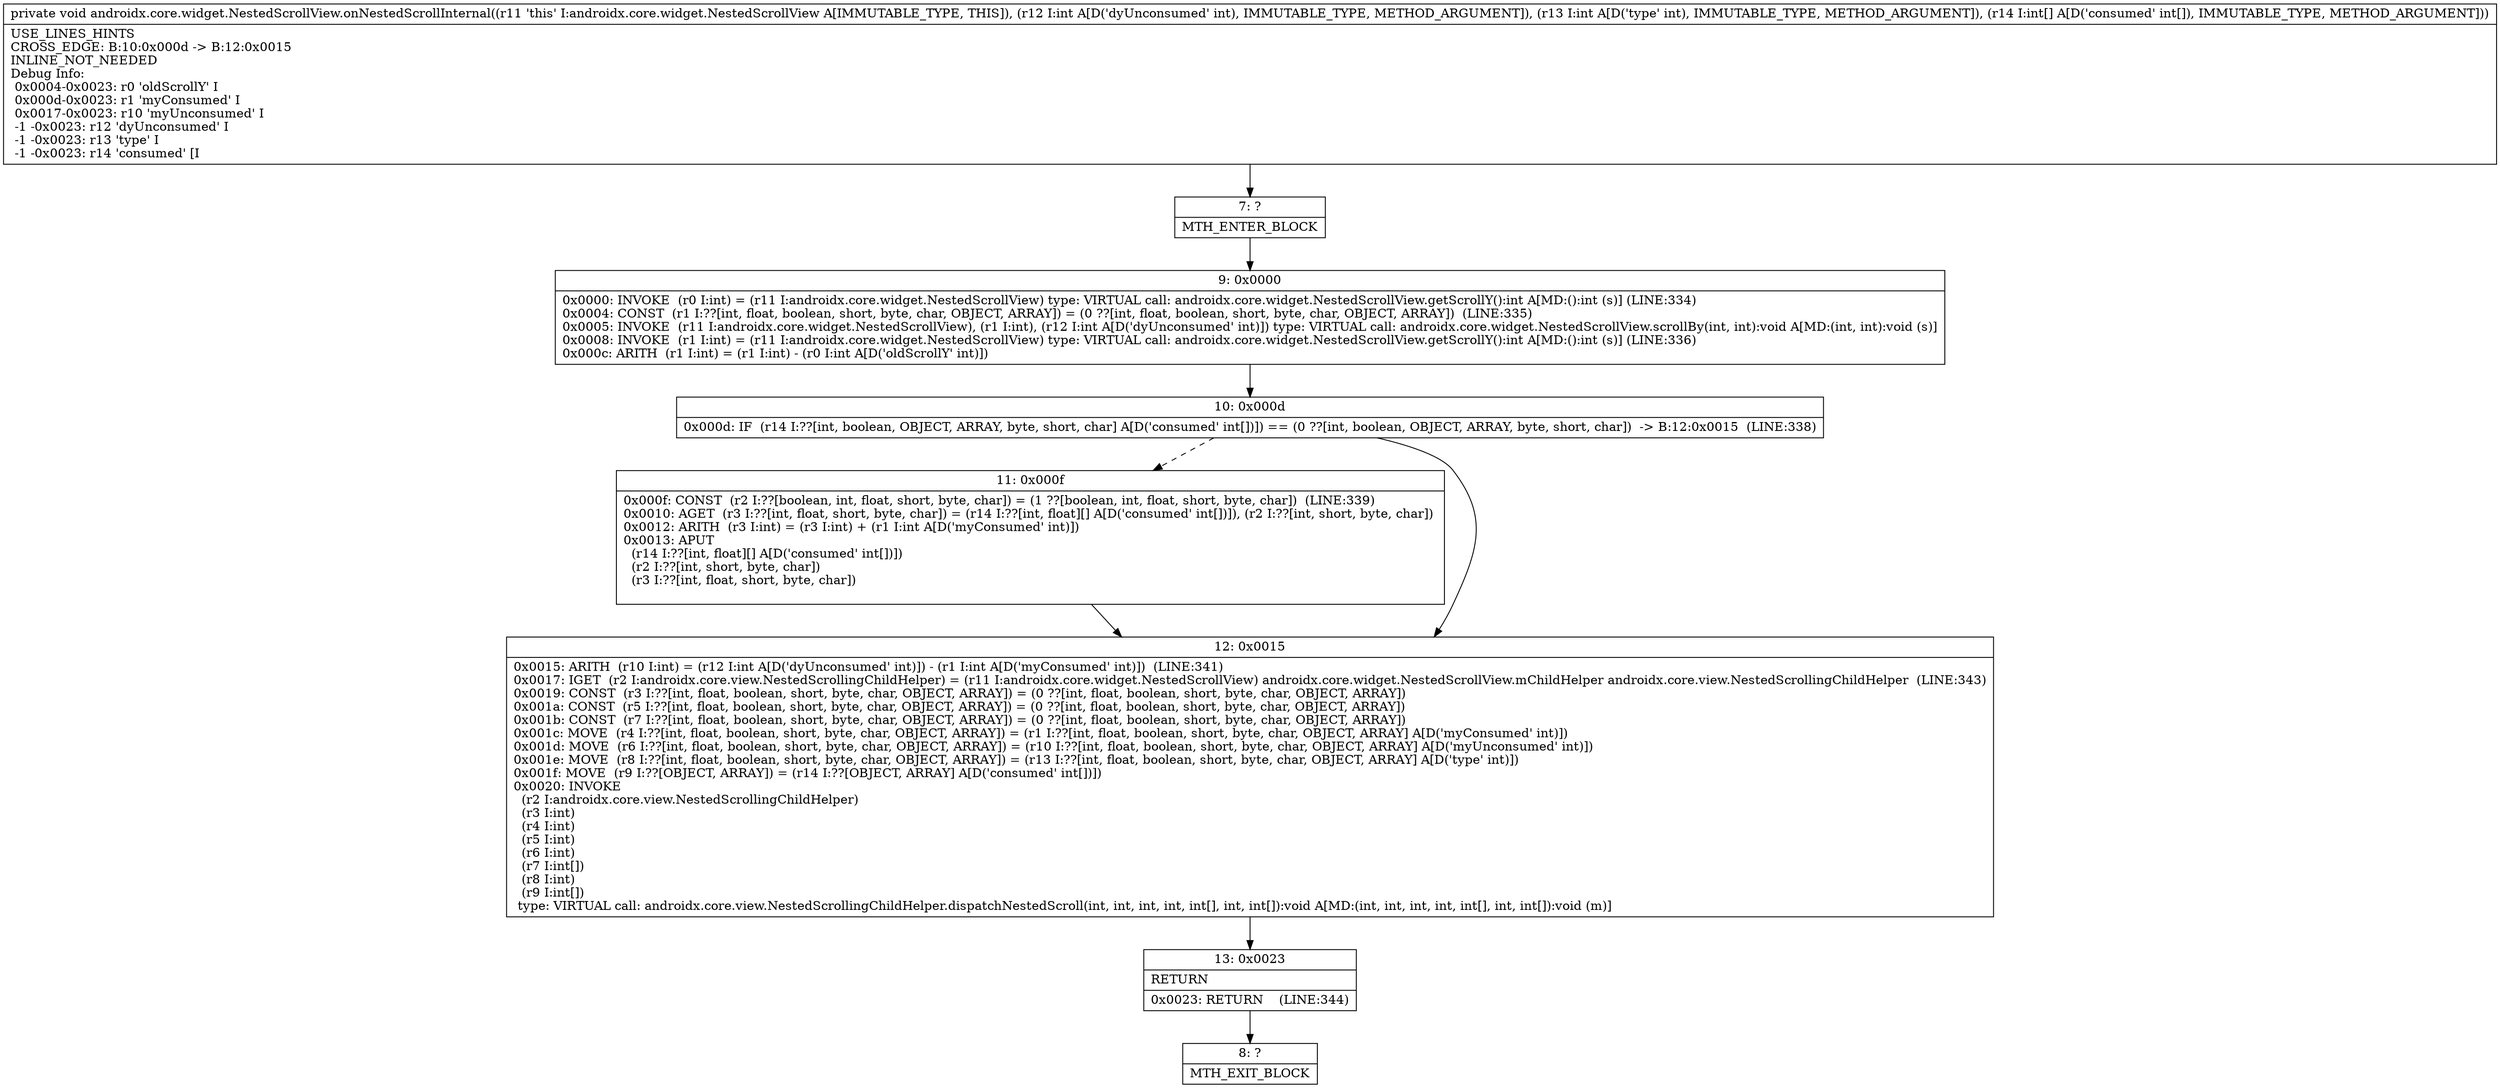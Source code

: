 digraph "CFG forandroidx.core.widget.NestedScrollView.onNestedScrollInternal(II[I)V" {
Node_7 [shape=record,label="{7\:\ ?|MTH_ENTER_BLOCK\l}"];
Node_9 [shape=record,label="{9\:\ 0x0000|0x0000: INVOKE  (r0 I:int) = (r11 I:androidx.core.widget.NestedScrollView) type: VIRTUAL call: androidx.core.widget.NestedScrollView.getScrollY():int A[MD:():int (s)] (LINE:334)\l0x0004: CONST  (r1 I:??[int, float, boolean, short, byte, char, OBJECT, ARRAY]) = (0 ??[int, float, boolean, short, byte, char, OBJECT, ARRAY])  (LINE:335)\l0x0005: INVOKE  (r11 I:androidx.core.widget.NestedScrollView), (r1 I:int), (r12 I:int A[D('dyUnconsumed' int)]) type: VIRTUAL call: androidx.core.widget.NestedScrollView.scrollBy(int, int):void A[MD:(int, int):void (s)]\l0x0008: INVOKE  (r1 I:int) = (r11 I:androidx.core.widget.NestedScrollView) type: VIRTUAL call: androidx.core.widget.NestedScrollView.getScrollY():int A[MD:():int (s)] (LINE:336)\l0x000c: ARITH  (r1 I:int) = (r1 I:int) \- (r0 I:int A[D('oldScrollY' int)]) \l}"];
Node_10 [shape=record,label="{10\:\ 0x000d|0x000d: IF  (r14 I:??[int, boolean, OBJECT, ARRAY, byte, short, char] A[D('consumed' int[])]) == (0 ??[int, boolean, OBJECT, ARRAY, byte, short, char])  \-\> B:12:0x0015  (LINE:338)\l}"];
Node_11 [shape=record,label="{11\:\ 0x000f|0x000f: CONST  (r2 I:??[boolean, int, float, short, byte, char]) = (1 ??[boolean, int, float, short, byte, char])  (LINE:339)\l0x0010: AGET  (r3 I:??[int, float, short, byte, char]) = (r14 I:??[int, float][] A[D('consumed' int[])]), (r2 I:??[int, short, byte, char]) \l0x0012: ARITH  (r3 I:int) = (r3 I:int) + (r1 I:int A[D('myConsumed' int)]) \l0x0013: APUT  \l  (r14 I:??[int, float][] A[D('consumed' int[])])\l  (r2 I:??[int, short, byte, char])\l  (r3 I:??[int, float, short, byte, char])\l \l}"];
Node_12 [shape=record,label="{12\:\ 0x0015|0x0015: ARITH  (r10 I:int) = (r12 I:int A[D('dyUnconsumed' int)]) \- (r1 I:int A[D('myConsumed' int)])  (LINE:341)\l0x0017: IGET  (r2 I:androidx.core.view.NestedScrollingChildHelper) = (r11 I:androidx.core.widget.NestedScrollView) androidx.core.widget.NestedScrollView.mChildHelper androidx.core.view.NestedScrollingChildHelper  (LINE:343)\l0x0019: CONST  (r3 I:??[int, float, boolean, short, byte, char, OBJECT, ARRAY]) = (0 ??[int, float, boolean, short, byte, char, OBJECT, ARRAY]) \l0x001a: CONST  (r5 I:??[int, float, boolean, short, byte, char, OBJECT, ARRAY]) = (0 ??[int, float, boolean, short, byte, char, OBJECT, ARRAY]) \l0x001b: CONST  (r7 I:??[int, float, boolean, short, byte, char, OBJECT, ARRAY]) = (0 ??[int, float, boolean, short, byte, char, OBJECT, ARRAY]) \l0x001c: MOVE  (r4 I:??[int, float, boolean, short, byte, char, OBJECT, ARRAY]) = (r1 I:??[int, float, boolean, short, byte, char, OBJECT, ARRAY] A[D('myConsumed' int)]) \l0x001d: MOVE  (r6 I:??[int, float, boolean, short, byte, char, OBJECT, ARRAY]) = (r10 I:??[int, float, boolean, short, byte, char, OBJECT, ARRAY] A[D('myUnconsumed' int)]) \l0x001e: MOVE  (r8 I:??[int, float, boolean, short, byte, char, OBJECT, ARRAY]) = (r13 I:??[int, float, boolean, short, byte, char, OBJECT, ARRAY] A[D('type' int)]) \l0x001f: MOVE  (r9 I:??[OBJECT, ARRAY]) = (r14 I:??[OBJECT, ARRAY] A[D('consumed' int[])]) \l0x0020: INVOKE  \l  (r2 I:androidx.core.view.NestedScrollingChildHelper)\l  (r3 I:int)\l  (r4 I:int)\l  (r5 I:int)\l  (r6 I:int)\l  (r7 I:int[])\l  (r8 I:int)\l  (r9 I:int[])\l type: VIRTUAL call: androidx.core.view.NestedScrollingChildHelper.dispatchNestedScroll(int, int, int, int, int[], int, int[]):void A[MD:(int, int, int, int, int[], int, int[]):void (m)]\l}"];
Node_13 [shape=record,label="{13\:\ 0x0023|RETURN\l|0x0023: RETURN    (LINE:344)\l}"];
Node_8 [shape=record,label="{8\:\ ?|MTH_EXIT_BLOCK\l}"];
MethodNode[shape=record,label="{private void androidx.core.widget.NestedScrollView.onNestedScrollInternal((r11 'this' I:androidx.core.widget.NestedScrollView A[IMMUTABLE_TYPE, THIS]), (r12 I:int A[D('dyUnconsumed' int), IMMUTABLE_TYPE, METHOD_ARGUMENT]), (r13 I:int A[D('type' int), IMMUTABLE_TYPE, METHOD_ARGUMENT]), (r14 I:int[] A[D('consumed' int[]), IMMUTABLE_TYPE, METHOD_ARGUMENT]))  | USE_LINES_HINTS\lCROSS_EDGE: B:10:0x000d \-\> B:12:0x0015\lINLINE_NOT_NEEDED\lDebug Info:\l  0x0004\-0x0023: r0 'oldScrollY' I\l  0x000d\-0x0023: r1 'myConsumed' I\l  0x0017\-0x0023: r10 'myUnconsumed' I\l  \-1 \-0x0023: r12 'dyUnconsumed' I\l  \-1 \-0x0023: r13 'type' I\l  \-1 \-0x0023: r14 'consumed' [I\l}"];
MethodNode -> Node_7;Node_7 -> Node_9;
Node_9 -> Node_10;
Node_10 -> Node_11[style=dashed];
Node_10 -> Node_12;
Node_11 -> Node_12;
Node_12 -> Node_13;
Node_13 -> Node_8;
}

